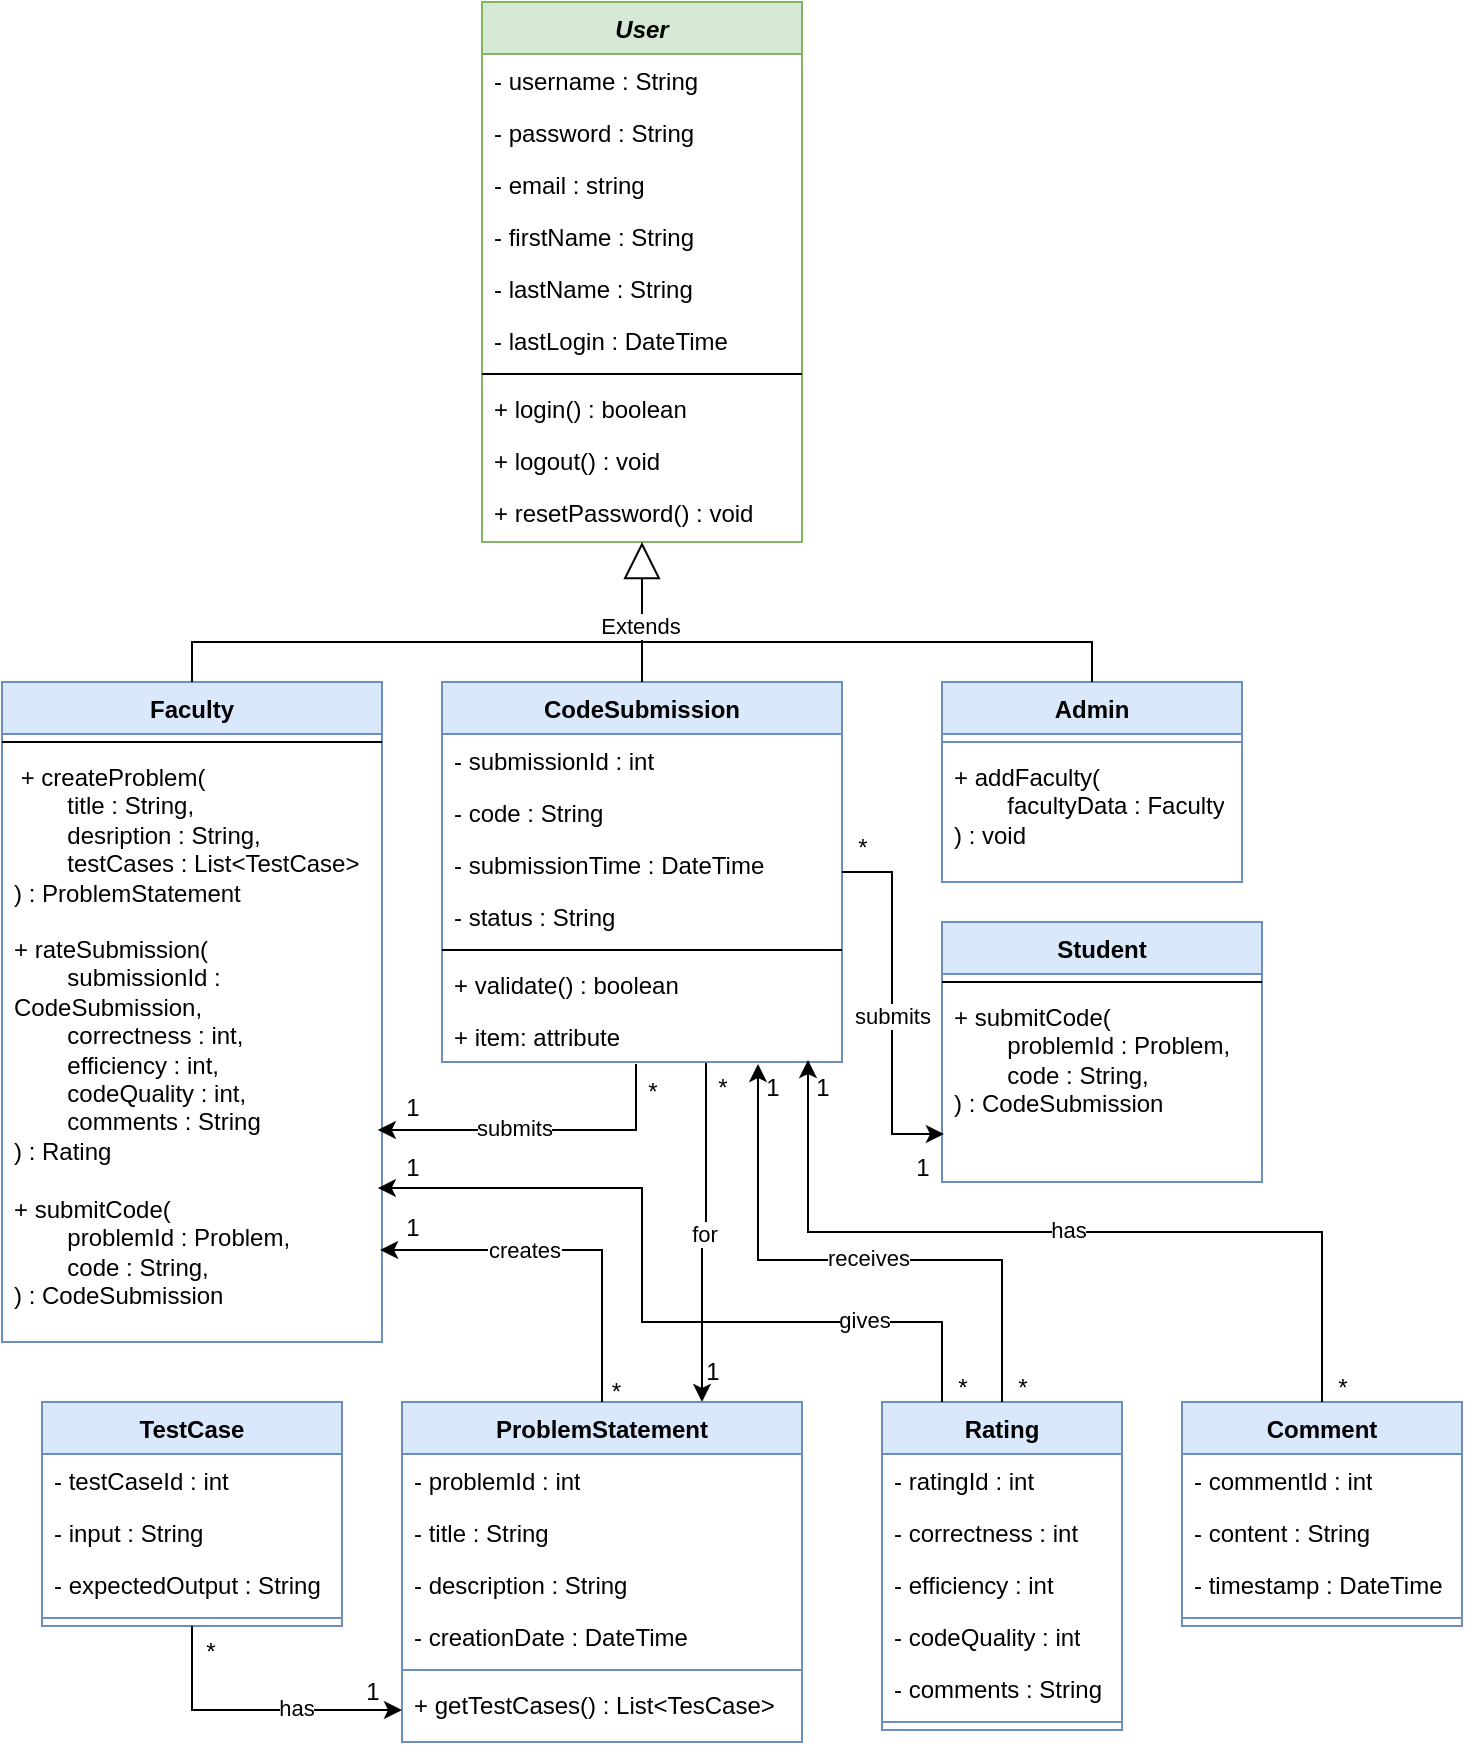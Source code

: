 <mxfile version="26.0.14">
  <diagram id="C5RBs43oDa-KdzZeNtuy" name="UML class diagram">
    <mxGraphModel dx="1434" dy="1993" grid="1" gridSize="10" guides="1" tooltips="1" connect="1" arrows="1" fold="1" page="1" pageScale="1" pageWidth="827" pageHeight="1169" math="0" shadow="0">
      <root>
        <mxCell id="WIyWlLk6GJQsqaUBKTNV-0" />
        <mxCell id="WIyWlLk6GJQsqaUBKTNV-1" parent="WIyWlLk6GJQsqaUBKTNV-0" />
        <mxCell id="zkfFHV4jXpPFQw0GAbJ--0" value="User" style="swimlane;fontStyle=3;align=center;verticalAlign=top;childLayout=stackLayout;horizontal=1;startSize=26;horizontalStack=0;resizeParent=1;resizeLast=0;collapsible=1;marginBottom=0;rounded=0;shadow=0;strokeWidth=1;fillColor=#d5e8d4;strokeColor=#82b366;" parent="WIyWlLk6GJQsqaUBKTNV-1" vertex="1">
          <mxGeometry x="550" y="-150" width="160" height="270" as="geometry">
            <mxRectangle x="230" y="140" width="160" height="26" as="alternateBounds" />
          </mxGeometry>
        </mxCell>
        <mxCell id="zkfFHV4jXpPFQw0GAbJ--1" value="- username : String" style="text;align=left;verticalAlign=top;spacingLeft=4;spacingRight=4;overflow=hidden;rotatable=0;points=[[0,0.5],[1,0.5]];portConstraint=eastwest;" parent="zkfFHV4jXpPFQw0GAbJ--0" vertex="1">
          <mxGeometry y="26" width="160" height="26" as="geometry" />
        </mxCell>
        <mxCell id="zkfFHV4jXpPFQw0GAbJ--2" value="- password : String" style="text;align=left;verticalAlign=top;spacingLeft=4;spacingRight=4;overflow=hidden;rotatable=0;points=[[0,0.5],[1,0.5]];portConstraint=eastwest;rounded=0;shadow=0;html=0;" parent="zkfFHV4jXpPFQw0GAbJ--0" vertex="1">
          <mxGeometry y="52" width="160" height="26" as="geometry" />
        </mxCell>
        <mxCell id="zkfFHV4jXpPFQw0GAbJ--3" value="- email : string" style="text;align=left;verticalAlign=top;spacingLeft=4;spacingRight=4;overflow=hidden;rotatable=0;points=[[0,0.5],[1,0.5]];portConstraint=eastwest;rounded=0;shadow=0;html=0;" parent="zkfFHV4jXpPFQw0GAbJ--0" vertex="1">
          <mxGeometry y="78" width="160" height="26" as="geometry" />
        </mxCell>
        <mxCell id="7-g8ltdBN5km7D0hTnnt-24" value="- firstName : String" style="text;strokeColor=none;fillColor=none;align=left;verticalAlign=top;spacingLeft=4;spacingRight=4;overflow=hidden;rotatable=0;points=[[0,0.5],[1,0.5]];portConstraint=eastwest;whiteSpace=wrap;html=1;" vertex="1" parent="zkfFHV4jXpPFQw0GAbJ--0">
          <mxGeometry y="104" width="160" height="26" as="geometry" />
        </mxCell>
        <mxCell id="7-g8ltdBN5km7D0hTnnt-26" value="- lastName : String" style="text;strokeColor=none;fillColor=none;align=left;verticalAlign=top;spacingLeft=4;spacingRight=4;overflow=hidden;rotatable=0;points=[[0,0.5],[1,0.5]];portConstraint=eastwest;whiteSpace=wrap;html=1;" vertex="1" parent="zkfFHV4jXpPFQw0GAbJ--0">
          <mxGeometry y="130" width="160" height="26" as="geometry" />
        </mxCell>
        <mxCell id="7-g8ltdBN5km7D0hTnnt-25" value="- lastLogin : DateTime" style="text;strokeColor=none;fillColor=none;align=left;verticalAlign=top;spacingLeft=4;spacingRight=4;overflow=hidden;rotatable=0;points=[[0,0.5],[1,0.5]];portConstraint=eastwest;whiteSpace=wrap;html=1;" vertex="1" parent="zkfFHV4jXpPFQw0GAbJ--0">
          <mxGeometry y="156" width="160" height="26" as="geometry" />
        </mxCell>
        <mxCell id="zkfFHV4jXpPFQw0GAbJ--4" value="" style="line;html=1;strokeWidth=1;align=left;verticalAlign=middle;spacingTop=-1;spacingLeft=3;spacingRight=3;rotatable=0;labelPosition=right;points=[];portConstraint=eastwest;" parent="zkfFHV4jXpPFQw0GAbJ--0" vertex="1">
          <mxGeometry y="182" width="160" height="8" as="geometry" />
        </mxCell>
        <mxCell id="7-g8ltdBN5km7D0hTnnt-27" value="+ login() : boolean" style="text;strokeColor=none;fillColor=none;align=left;verticalAlign=top;spacingLeft=4;spacingRight=4;overflow=hidden;rotatable=0;points=[[0,0.5],[1,0.5]];portConstraint=eastwest;whiteSpace=wrap;html=1;" vertex="1" parent="zkfFHV4jXpPFQw0GAbJ--0">
          <mxGeometry y="190" width="160" height="26" as="geometry" />
        </mxCell>
        <mxCell id="7-g8ltdBN5km7D0hTnnt-28" value="+ logout() : void" style="text;strokeColor=none;fillColor=none;align=left;verticalAlign=top;spacingLeft=4;spacingRight=4;overflow=hidden;rotatable=0;points=[[0,0.5],[1,0.5]];portConstraint=eastwest;whiteSpace=wrap;html=1;" vertex="1" parent="zkfFHV4jXpPFQw0GAbJ--0">
          <mxGeometry y="216" width="160" height="26" as="geometry" />
        </mxCell>
        <mxCell id="7-g8ltdBN5km7D0hTnnt-29" value="+ resetPassword() : void" style="text;strokeColor=none;fillColor=none;align=left;verticalAlign=top;spacingLeft=4;spacingRight=4;overflow=hidden;rotatable=0;points=[[0,0.5],[1,0.5]];portConstraint=eastwest;whiteSpace=wrap;html=1;" vertex="1" parent="zkfFHV4jXpPFQw0GAbJ--0">
          <mxGeometry y="242" width="160" height="26" as="geometry" />
        </mxCell>
        <mxCell id="7-g8ltdBN5km7D0hTnnt-107" style="edgeStyle=orthogonalEdgeStyle;rounded=0;orthogonalLoop=1;jettySize=auto;html=1;entryX=0.75;entryY=0;entryDx=0;entryDy=0;exitX=0.66;exitY=1;exitDx=0;exitDy=0;exitPerimeter=0;" edge="1" parent="WIyWlLk6GJQsqaUBKTNV-1" source="7-g8ltdBN5km7D0hTnnt-40" target="7-g8ltdBN5km7D0hTnnt-12">
          <mxGeometry relative="1" as="geometry" />
        </mxCell>
        <mxCell id="7-g8ltdBN5km7D0hTnnt-110" value="for" style="edgeLabel;html=1;align=center;verticalAlign=middle;resizable=0;points=[];" vertex="1" connectable="0" parent="7-g8ltdBN5km7D0hTnnt-107">
          <mxGeometry x="0.023" y="1" relative="1" as="geometry">
            <mxPoint as="offset" />
          </mxGeometry>
        </mxCell>
        <mxCell id="zkfFHV4jXpPFQw0GAbJ--6" value="CodeSubmission" style="swimlane;fontStyle=1;align=center;verticalAlign=top;childLayout=stackLayout;horizontal=1;startSize=26;horizontalStack=0;resizeParent=1;resizeLast=0;collapsible=1;marginBottom=0;rounded=0;shadow=0;strokeWidth=1;fillColor=#dae8fc;strokeColor=#6c8ebf;" parent="WIyWlLk6GJQsqaUBKTNV-1" vertex="1">
          <mxGeometry x="530" y="190" width="200" height="190" as="geometry">
            <mxRectangle x="130" y="380" width="160" height="26" as="alternateBounds" />
          </mxGeometry>
        </mxCell>
        <mxCell id="7-g8ltdBN5km7D0hTnnt-42" value="- submissionId : int" style="text;strokeColor=none;fillColor=none;align=left;verticalAlign=top;spacingLeft=4;spacingRight=4;overflow=hidden;rotatable=0;points=[[0,0.5],[1,0.5]];portConstraint=eastwest;whiteSpace=wrap;html=1;" vertex="1" parent="zkfFHV4jXpPFQw0GAbJ--6">
          <mxGeometry y="26" width="200" height="26" as="geometry" />
        </mxCell>
        <mxCell id="7-g8ltdBN5km7D0hTnnt-44" value="- code : String" style="text;strokeColor=none;fillColor=none;align=left;verticalAlign=top;spacingLeft=4;spacingRight=4;overflow=hidden;rotatable=0;points=[[0,0.5],[1,0.5]];portConstraint=eastwest;whiteSpace=wrap;html=1;" vertex="1" parent="zkfFHV4jXpPFQw0GAbJ--6">
          <mxGeometry y="52" width="200" height="26" as="geometry" />
        </mxCell>
        <mxCell id="7-g8ltdBN5km7D0hTnnt-43" value="- submissionTime : DateTime" style="text;strokeColor=none;fillColor=none;align=left;verticalAlign=top;spacingLeft=4;spacingRight=4;overflow=hidden;rotatable=0;points=[[0,0.5],[1,0.5]];portConstraint=eastwest;whiteSpace=wrap;html=1;" vertex="1" parent="zkfFHV4jXpPFQw0GAbJ--6">
          <mxGeometry y="78" width="200" height="26" as="geometry" />
        </mxCell>
        <mxCell id="7-g8ltdBN5km7D0hTnnt-41" value="- status : String" style="text;strokeColor=none;fillColor=none;align=left;verticalAlign=top;spacingLeft=4;spacingRight=4;overflow=hidden;rotatable=0;points=[[0,0.5],[1,0.5]];portConstraint=eastwest;whiteSpace=wrap;html=1;" vertex="1" parent="zkfFHV4jXpPFQw0GAbJ--6">
          <mxGeometry y="104" width="200" height="26" as="geometry" />
        </mxCell>
        <mxCell id="zkfFHV4jXpPFQw0GAbJ--9" value="" style="line;html=1;strokeWidth=1;align=left;verticalAlign=middle;spacingTop=-1;spacingLeft=3;spacingRight=3;rotatable=0;labelPosition=right;points=[];portConstraint=eastwest;" parent="zkfFHV4jXpPFQw0GAbJ--6" vertex="1">
          <mxGeometry y="130" width="200" height="8" as="geometry" />
        </mxCell>
        <mxCell id="7-g8ltdBN5km7D0hTnnt-39" value="+ validate() : boolean" style="text;strokeColor=none;fillColor=none;align=left;verticalAlign=top;spacingLeft=4;spacingRight=4;overflow=hidden;rotatable=0;points=[[0,0.5],[1,0.5]];portConstraint=eastwest;whiteSpace=wrap;html=1;" vertex="1" parent="zkfFHV4jXpPFQw0GAbJ--6">
          <mxGeometry y="138" width="200" height="26" as="geometry" />
        </mxCell>
        <mxCell id="7-g8ltdBN5km7D0hTnnt-40" value="+ item: attribute" style="text;strokeColor=none;fillColor=none;align=left;verticalAlign=top;spacingLeft=4;spacingRight=4;overflow=hidden;rotatable=0;points=[[0,0.5],[1,0.5]];portConstraint=eastwest;whiteSpace=wrap;html=1;" vertex="1" parent="zkfFHV4jXpPFQw0GAbJ--6">
          <mxGeometry y="164" width="200" height="26" as="geometry" />
        </mxCell>
        <mxCell id="zkfFHV4jXpPFQw0GAbJ--17" value="Faculty" style="swimlane;fontStyle=1;align=center;verticalAlign=top;childLayout=stackLayout;horizontal=1;startSize=26;horizontalStack=0;resizeParent=1;resizeLast=0;collapsible=1;marginBottom=0;rounded=0;shadow=0;strokeWidth=1;fillColor=#dae8fc;strokeColor=#6c8ebf;" parent="WIyWlLk6GJQsqaUBKTNV-1" vertex="1">
          <mxGeometry x="310" y="190" width="190" height="330" as="geometry">
            <mxRectangle x="550" y="140" width="160" height="26" as="alternateBounds" />
          </mxGeometry>
        </mxCell>
        <mxCell id="zkfFHV4jXpPFQw0GAbJ--23" value="" style="line;html=1;strokeWidth=1;align=left;verticalAlign=middle;spacingTop=-1;spacingLeft=3;spacingRight=3;rotatable=0;labelPosition=right;points=[];portConstraint=eastwest;" parent="zkfFHV4jXpPFQw0GAbJ--17" vertex="1">
          <mxGeometry y="26" width="190" height="8" as="geometry" />
        </mxCell>
        <mxCell id="7-g8ltdBN5km7D0hTnnt-45" value="&amp;nbsp;+ createProblem(&lt;div&gt;&lt;span style=&quot;white-space: pre;&quot;&gt;&lt;span style=&quot;white-space: pre;&quot;&gt;&#x9;&lt;/span&gt;title : String,&lt;/span&gt;&lt;/div&gt;&lt;div&gt;&lt;span style=&quot;white-space: pre;&quot;&gt;&lt;span style=&quot;white-space: pre;&quot;&gt;&#x9;&lt;/span&gt;desription : String,&lt;/span&gt;&lt;/div&gt;&lt;div&gt;&lt;span style=&quot;white-space: pre;&quot;&gt;&lt;span style=&quot;white-space: pre;&quot;&gt;&#x9;&lt;/span&gt;testCases : List&amp;lt;TestCase&amp;gt;&#x9;&lt;/span&gt;&lt;/div&gt;&lt;div&gt;) : ProblemStatement&lt;/div&gt;" style="text;strokeColor=none;fillColor=none;align=left;verticalAlign=top;spacingLeft=4;spacingRight=4;overflow=hidden;rotatable=0;points=[[0,0.5],[1,0.5]];portConstraint=eastwest;whiteSpace=wrap;html=1;" vertex="1" parent="zkfFHV4jXpPFQw0GAbJ--17">
          <mxGeometry y="34" width="190" height="86" as="geometry" />
        </mxCell>
        <mxCell id="7-g8ltdBN5km7D0hTnnt-46" value="+ rateSubmission(&lt;div&gt;&lt;span style=&quot;white-space: pre;&quot;&gt;&#x9;&lt;/span&gt;submissionId : CodeSubmission,&lt;/div&gt;&lt;div&gt;&lt;span style=&quot;white-space: pre;&quot;&gt;&#x9;&lt;/span&gt;correctness : int,&lt;br&gt;&lt;/div&gt;&lt;div&gt;&lt;span style=&quot;white-space: pre;&quot;&gt;&#x9;&lt;/span&gt;efficiency : int,&lt;br&gt;&lt;/div&gt;&lt;div&gt;&lt;span style=&quot;white-space: pre;&quot;&gt;&#x9;&lt;/span&gt;codeQuality : int,&lt;br&gt;&lt;/div&gt;&lt;div&gt;&lt;span style=&quot;white-space: pre;&quot;&gt;&#x9;&lt;/span&gt;comments : String&lt;br&gt;&lt;/div&gt;&lt;div&gt;) : Rating&lt;/div&gt;" style="text;strokeColor=none;fillColor=none;align=left;verticalAlign=top;spacingLeft=4;spacingRight=4;overflow=hidden;rotatable=0;points=[[0,0.5],[1,0.5]];portConstraint=eastwest;whiteSpace=wrap;html=1;" vertex="1" parent="zkfFHV4jXpPFQw0GAbJ--17">
          <mxGeometry y="120" width="190" height="130" as="geometry" />
        </mxCell>
        <mxCell id="7-g8ltdBN5km7D0hTnnt-48" value="+ submitCode(&lt;div&gt;&lt;span style=&quot;white-space: pre;&quot;&gt;&#x9;&lt;/span&gt;problemId : Problem,&lt;br&gt;&lt;/div&gt;&lt;div&gt;&lt;span style=&quot;white-space: pre;&quot;&gt;&#x9;&lt;/span&gt;code : String,&lt;/div&gt;&lt;div&gt;) : CodeSubmission&lt;/div&gt;" style="text;strokeColor=none;fillColor=none;align=left;verticalAlign=top;spacingLeft=4;spacingRight=4;overflow=hidden;rotatable=0;points=[[0,0.5],[1,0.5]];portConstraint=eastwest;whiteSpace=wrap;html=1;" vertex="1" parent="zkfFHV4jXpPFQw0GAbJ--17">
          <mxGeometry y="250" width="190" height="80" as="geometry" />
        </mxCell>
        <mxCell id="7-g8ltdBN5km7D0hTnnt-4" value="Admin" style="swimlane;fontStyle=1;align=center;verticalAlign=top;childLayout=stackLayout;horizontal=1;startSize=26;horizontalStack=0;resizeParent=1;resizeParentMax=0;resizeLast=0;collapsible=1;marginBottom=0;whiteSpace=wrap;html=1;fillColor=#dae8fc;strokeColor=#6c8ebf;" vertex="1" parent="WIyWlLk6GJQsqaUBKTNV-1">
          <mxGeometry x="780" y="190" width="150" height="100" as="geometry" />
        </mxCell>
        <mxCell id="7-g8ltdBN5km7D0hTnnt-6" value="" style="line;strokeWidth=1;fillColor=none;align=left;verticalAlign=middle;spacingTop=-1;spacingLeft=3;spacingRight=3;rotatable=0;labelPosition=right;points=[];portConstraint=eastwest;strokeColor=inherit;" vertex="1" parent="7-g8ltdBN5km7D0hTnnt-4">
          <mxGeometry y="26" width="150" height="8" as="geometry" />
        </mxCell>
        <mxCell id="7-g8ltdBN5km7D0hTnnt-7" value="+ addFaculty(&lt;div&gt;&lt;span style=&quot;white-space: pre;&quot;&gt;&#x9;&lt;/span&gt;facultyData : Faculty&lt;br&gt;&lt;/div&gt;&lt;div&gt;) : void&lt;/div&gt;" style="text;strokeColor=none;fillColor=none;align=left;verticalAlign=top;spacingLeft=4;spacingRight=4;overflow=hidden;rotatable=0;points=[[0,0.5],[1,0.5]];portConstraint=eastwest;whiteSpace=wrap;html=1;" vertex="1" parent="7-g8ltdBN5km7D0hTnnt-4">
          <mxGeometry y="34" width="150" height="66" as="geometry" />
        </mxCell>
        <mxCell id="7-g8ltdBN5km7D0hTnnt-8" value="Rating" style="swimlane;fontStyle=1;align=center;verticalAlign=top;childLayout=stackLayout;horizontal=1;startSize=26;horizontalStack=0;resizeParent=1;resizeParentMax=0;resizeLast=0;collapsible=1;marginBottom=0;whiteSpace=wrap;html=1;fillColor=#dae8fc;strokeColor=#6c8ebf;" vertex="1" parent="WIyWlLk6GJQsqaUBKTNV-1">
          <mxGeometry x="750" y="550" width="120" height="164" as="geometry" />
        </mxCell>
        <mxCell id="7-g8ltdBN5km7D0hTnnt-31" value="- ratingId : int" style="text;strokeColor=none;fillColor=none;align=left;verticalAlign=top;spacingLeft=4;spacingRight=4;overflow=hidden;rotatable=0;points=[[0,0.5],[1,0.5]];portConstraint=eastwest;whiteSpace=wrap;html=1;" vertex="1" parent="7-g8ltdBN5km7D0hTnnt-8">
          <mxGeometry y="26" width="120" height="26" as="geometry" />
        </mxCell>
        <mxCell id="7-g8ltdBN5km7D0hTnnt-33" value="- correctness : int" style="text;strokeColor=none;fillColor=none;align=left;verticalAlign=top;spacingLeft=4;spacingRight=4;overflow=hidden;rotatable=0;points=[[0,0.5],[1,0.5]];portConstraint=eastwest;whiteSpace=wrap;html=1;" vertex="1" parent="7-g8ltdBN5km7D0hTnnt-8">
          <mxGeometry y="52" width="120" height="26" as="geometry" />
        </mxCell>
        <mxCell id="7-g8ltdBN5km7D0hTnnt-34" value="- efficiency : int" style="text;strokeColor=none;fillColor=none;align=left;verticalAlign=top;spacingLeft=4;spacingRight=4;overflow=hidden;rotatable=0;points=[[0,0.5],[1,0.5]];portConstraint=eastwest;whiteSpace=wrap;html=1;" vertex="1" parent="7-g8ltdBN5km7D0hTnnt-8">
          <mxGeometry y="78" width="120" height="26" as="geometry" />
        </mxCell>
        <mxCell id="7-g8ltdBN5km7D0hTnnt-32" value="- codeQuality : int" style="text;strokeColor=none;fillColor=none;align=left;verticalAlign=top;spacingLeft=4;spacingRight=4;overflow=hidden;rotatable=0;points=[[0,0.5],[1,0.5]];portConstraint=eastwest;whiteSpace=wrap;html=1;" vertex="1" parent="7-g8ltdBN5km7D0hTnnt-8">
          <mxGeometry y="104" width="120" height="26" as="geometry" />
        </mxCell>
        <mxCell id="7-g8ltdBN5km7D0hTnnt-9" value="- comments : String" style="text;strokeColor=none;fillColor=none;align=left;verticalAlign=top;spacingLeft=4;spacingRight=4;overflow=hidden;rotatable=0;points=[[0,0.5],[1,0.5]];portConstraint=eastwest;whiteSpace=wrap;html=1;" vertex="1" parent="7-g8ltdBN5km7D0hTnnt-8">
          <mxGeometry y="130" width="120" height="26" as="geometry" />
        </mxCell>
        <mxCell id="7-g8ltdBN5km7D0hTnnt-10" value="" style="line;strokeWidth=1;fillColor=none;align=left;verticalAlign=middle;spacingTop=-1;spacingLeft=3;spacingRight=3;rotatable=0;labelPosition=right;points=[];portConstraint=eastwest;strokeColor=inherit;" vertex="1" parent="7-g8ltdBN5km7D0hTnnt-8">
          <mxGeometry y="156" width="120" height="8" as="geometry" />
        </mxCell>
        <mxCell id="7-g8ltdBN5km7D0hTnnt-12" value="ProblemStatement" style="swimlane;fontStyle=1;align=center;verticalAlign=top;childLayout=stackLayout;horizontal=1;startSize=26;horizontalStack=0;resizeParent=1;resizeParentMax=0;resizeLast=0;collapsible=1;marginBottom=0;whiteSpace=wrap;html=1;fillColor=#dae8fc;strokeColor=#6c8ebf;" vertex="1" parent="WIyWlLk6GJQsqaUBKTNV-1">
          <mxGeometry x="510" y="550" width="200" height="170" as="geometry" />
        </mxCell>
        <mxCell id="7-g8ltdBN5km7D0hTnnt-35" value="- problemId : int" style="text;strokeColor=none;fillColor=none;align=left;verticalAlign=top;spacingLeft=4;spacingRight=4;overflow=hidden;rotatable=0;points=[[0,0.5],[1,0.5]];portConstraint=eastwest;whiteSpace=wrap;html=1;" vertex="1" parent="7-g8ltdBN5km7D0hTnnt-12">
          <mxGeometry y="26" width="200" height="26" as="geometry" />
        </mxCell>
        <mxCell id="7-g8ltdBN5km7D0hTnnt-36" value="- title : String" style="text;strokeColor=none;fillColor=none;align=left;verticalAlign=top;spacingLeft=4;spacingRight=4;overflow=hidden;rotatable=0;points=[[0,0.5],[1,0.5]];portConstraint=eastwest;whiteSpace=wrap;html=1;" vertex="1" parent="7-g8ltdBN5km7D0hTnnt-12">
          <mxGeometry y="52" width="200" height="26" as="geometry" />
        </mxCell>
        <mxCell id="7-g8ltdBN5km7D0hTnnt-37" value="- description : String" style="text;strokeColor=none;fillColor=none;align=left;verticalAlign=top;spacingLeft=4;spacingRight=4;overflow=hidden;rotatable=0;points=[[0,0.5],[1,0.5]];portConstraint=eastwest;whiteSpace=wrap;html=1;" vertex="1" parent="7-g8ltdBN5km7D0hTnnt-12">
          <mxGeometry y="78" width="200" height="26" as="geometry" />
        </mxCell>
        <mxCell id="7-g8ltdBN5km7D0hTnnt-13" value="- creationDate : DateTime" style="text;strokeColor=none;fillColor=none;align=left;verticalAlign=top;spacingLeft=4;spacingRight=4;overflow=hidden;rotatable=0;points=[[0,0.5],[1,0.5]];portConstraint=eastwest;whiteSpace=wrap;html=1;" vertex="1" parent="7-g8ltdBN5km7D0hTnnt-12">
          <mxGeometry y="104" width="200" height="26" as="geometry" />
        </mxCell>
        <mxCell id="7-g8ltdBN5km7D0hTnnt-14" value="" style="line;strokeWidth=1;fillColor=none;align=left;verticalAlign=middle;spacingTop=-1;spacingLeft=3;spacingRight=3;rotatable=0;labelPosition=right;points=[];portConstraint=eastwest;strokeColor=inherit;" vertex="1" parent="7-g8ltdBN5km7D0hTnnt-12">
          <mxGeometry y="130" width="200" height="8" as="geometry" />
        </mxCell>
        <mxCell id="7-g8ltdBN5km7D0hTnnt-15" value="+ getTestCases() : List&amp;lt;TesCase&amp;gt;" style="text;strokeColor=none;fillColor=none;align=left;verticalAlign=top;spacingLeft=4;spacingRight=4;overflow=hidden;rotatable=0;points=[[0,0.5],[1,0.5]];portConstraint=eastwest;whiteSpace=wrap;html=1;" vertex="1" parent="7-g8ltdBN5km7D0hTnnt-12">
          <mxGeometry y="138" width="200" height="32" as="geometry" />
        </mxCell>
        <mxCell id="7-g8ltdBN5km7D0hTnnt-16" value="TestCase" style="swimlane;fontStyle=1;align=center;verticalAlign=top;childLayout=stackLayout;horizontal=1;startSize=26;horizontalStack=0;resizeParent=1;resizeParentMax=0;resizeLast=0;collapsible=1;marginBottom=0;whiteSpace=wrap;html=1;fillColor=#dae8fc;strokeColor=#6c8ebf;" vertex="1" parent="WIyWlLk6GJQsqaUBKTNV-1">
          <mxGeometry x="330" y="550" width="150" height="112" as="geometry" />
        </mxCell>
        <mxCell id="7-g8ltdBN5km7D0hTnnt-17" value="- testCaseId : int&lt;span style=&quot;white-space: pre;&quot;&gt;&#x9;&lt;/span&gt;" style="text;strokeColor=none;fillColor=none;align=left;verticalAlign=top;spacingLeft=4;spacingRight=4;overflow=hidden;rotatable=0;points=[[0,0.5],[1,0.5]];portConstraint=eastwest;whiteSpace=wrap;html=1;" vertex="1" parent="7-g8ltdBN5km7D0hTnnt-16">
          <mxGeometry y="26" width="150" height="26" as="geometry" />
        </mxCell>
        <mxCell id="7-g8ltdBN5km7D0hTnnt-47" value="- input : String" style="text;strokeColor=none;fillColor=none;align=left;verticalAlign=top;spacingLeft=4;spacingRight=4;overflow=hidden;rotatable=0;points=[[0,0.5],[1,0.5]];portConstraint=eastwest;whiteSpace=wrap;html=1;" vertex="1" parent="7-g8ltdBN5km7D0hTnnt-16">
          <mxGeometry y="52" width="150" height="26" as="geometry" />
        </mxCell>
        <mxCell id="7-g8ltdBN5km7D0hTnnt-19" value="- expectedOutput : String" style="text;strokeColor=none;fillColor=none;align=left;verticalAlign=top;spacingLeft=4;spacingRight=4;overflow=hidden;rotatable=0;points=[[0,0.5],[1,0.5]];portConstraint=eastwest;whiteSpace=wrap;html=1;" vertex="1" parent="7-g8ltdBN5km7D0hTnnt-16">
          <mxGeometry y="78" width="150" height="26" as="geometry" />
        </mxCell>
        <mxCell id="7-g8ltdBN5km7D0hTnnt-18" value="" style="line;strokeWidth=1;fillColor=none;align=left;verticalAlign=middle;spacingTop=-1;spacingLeft=3;spacingRight=3;rotatable=0;labelPosition=right;points=[];portConstraint=eastwest;strokeColor=inherit;" vertex="1" parent="7-g8ltdBN5km7D0hTnnt-16">
          <mxGeometry y="104" width="150" height="8" as="geometry" />
        </mxCell>
        <mxCell id="7-g8ltdBN5km7D0hTnnt-20" value="Comment" style="swimlane;fontStyle=1;align=center;verticalAlign=top;childLayout=stackLayout;horizontal=1;startSize=26;horizontalStack=0;resizeParent=1;resizeParentMax=0;resizeLast=0;collapsible=1;marginBottom=0;whiteSpace=wrap;html=1;fillColor=#dae8fc;strokeColor=#6c8ebf;" vertex="1" parent="WIyWlLk6GJQsqaUBKTNV-1">
          <mxGeometry x="900" y="550" width="140" height="112" as="geometry" />
        </mxCell>
        <mxCell id="7-g8ltdBN5km7D0hTnnt-23" value="- commentId : int" style="text;strokeColor=none;fillColor=none;align=left;verticalAlign=top;spacingLeft=4;spacingRight=4;overflow=hidden;rotatable=0;points=[[0,0.5],[1,0.5]];portConstraint=eastwest;whiteSpace=wrap;html=1;" vertex="1" parent="7-g8ltdBN5km7D0hTnnt-20">
          <mxGeometry y="26" width="140" height="26" as="geometry" />
        </mxCell>
        <mxCell id="7-g8ltdBN5km7D0hTnnt-38" value="- content : String" style="text;strokeColor=none;fillColor=none;align=left;verticalAlign=top;spacingLeft=4;spacingRight=4;overflow=hidden;rotatable=0;points=[[0,0.5],[1,0.5]];portConstraint=eastwest;whiteSpace=wrap;html=1;" vertex="1" parent="7-g8ltdBN5km7D0hTnnt-20">
          <mxGeometry y="52" width="140" height="26" as="geometry" />
        </mxCell>
        <mxCell id="7-g8ltdBN5km7D0hTnnt-21" value="- timestamp : DateTime" style="text;strokeColor=none;fillColor=none;align=left;verticalAlign=top;spacingLeft=4;spacingRight=4;overflow=hidden;rotatable=0;points=[[0,0.5],[1,0.5]];portConstraint=eastwest;whiteSpace=wrap;html=1;" vertex="1" parent="7-g8ltdBN5km7D0hTnnt-20">
          <mxGeometry y="78" width="140" height="26" as="geometry" />
        </mxCell>
        <mxCell id="7-g8ltdBN5km7D0hTnnt-22" value="" style="line;strokeWidth=1;fillColor=none;align=left;verticalAlign=middle;spacingTop=-1;spacingLeft=3;spacingRight=3;rotatable=0;labelPosition=right;points=[];portConstraint=eastwest;strokeColor=inherit;" vertex="1" parent="7-g8ltdBN5km7D0hTnnt-20">
          <mxGeometry y="104" width="140" height="8" as="geometry" />
        </mxCell>
        <mxCell id="zkfFHV4jXpPFQw0GAbJ--13" value="Student" style="swimlane;fontStyle=1;align=center;verticalAlign=top;childLayout=stackLayout;horizontal=1;startSize=26;horizontalStack=0;resizeParent=1;resizeLast=0;collapsible=1;marginBottom=0;rounded=0;shadow=0;strokeWidth=1;fillColor=#dae8fc;strokeColor=#6c8ebf;" parent="WIyWlLk6GJQsqaUBKTNV-1" vertex="1">
          <mxGeometry x="780" y="310" width="160" height="130" as="geometry">
            <mxRectangle x="340" y="380" width="170" height="26" as="alternateBounds" />
          </mxGeometry>
        </mxCell>
        <mxCell id="zkfFHV4jXpPFQw0GAbJ--15" value="" style="line;html=1;strokeWidth=1;align=left;verticalAlign=middle;spacingTop=-1;spacingLeft=3;spacingRight=3;rotatable=0;labelPosition=right;points=[];portConstraint=eastwest;" parent="zkfFHV4jXpPFQw0GAbJ--13" vertex="1">
          <mxGeometry y="26" width="160" height="8" as="geometry" />
        </mxCell>
        <mxCell id="7-g8ltdBN5km7D0hTnnt-30" value="+ submitCode(&lt;div&gt;&lt;span style=&quot;white-space: pre;&quot;&gt;&#x9;&lt;/span&gt;problemId : Problem,&lt;br&gt;&lt;/div&gt;&lt;div&gt;&lt;span style=&quot;white-space: pre;&quot;&gt;&#x9;&lt;/span&gt;code : String,&lt;/div&gt;&lt;div&gt;) : CodeSubmission&lt;/div&gt;" style="text;strokeColor=none;fillColor=none;align=left;verticalAlign=top;spacingLeft=4;spacingRight=4;overflow=hidden;rotatable=0;points=[[0,0.5],[1,0.5]];portConstraint=eastwest;whiteSpace=wrap;html=1;" vertex="1" parent="zkfFHV4jXpPFQw0GAbJ--13">
          <mxGeometry y="34" width="160" height="96" as="geometry" />
        </mxCell>
        <mxCell id="7-g8ltdBN5km7D0hTnnt-80" value="Extends" style="endArrow=block;endSize=16;endFill=0;html=1;rounded=0;exitX=0.5;exitY=0;exitDx=0;exitDy=0;" edge="1" parent="WIyWlLk6GJQsqaUBKTNV-1" source="zkfFHV4jXpPFQw0GAbJ--6">
          <mxGeometry x="-0.201" y="1" width="160" relative="1" as="geometry">
            <mxPoint x="600" y="160" as="sourcePoint" />
            <mxPoint x="630" y="120" as="targetPoint" />
            <mxPoint as="offset" />
          </mxGeometry>
        </mxCell>
        <mxCell id="7-g8ltdBN5km7D0hTnnt-81" value="" style="endArrow=none;html=1;rounded=0;entryX=0.5;entryY=0;entryDx=0;entryDy=0;exitX=0.5;exitY=0;exitDx=0;exitDy=0;" edge="1" parent="WIyWlLk6GJQsqaUBKTNV-1" source="zkfFHV4jXpPFQw0GAbJ--17" target="7-g8ltdBN5km7D0hTnnt-4">
          <mxGeometry width="50" height="50" relative="1" as="geometry">
            <mxPoint x="630" y="170" as="sourcePoint" />
            <mxPoint x="750" y="120" as="targetPoint" />
            <Array as="points">
              <mxPoint x="405" y="170" />
              <mxPoint x="855" y="170" />
            </Array>
          </mxGeometry>
        </mxCell>
        <mxCell id="7-g8ltdBN5km7D0hTnnt-96" style="edgeStyle=orthogonalEdgeStyle;rounded=0;orthogonalLoop=1;jettySize=auto;html=1;entryX=0.006;entryY=0.75;entryDx=0;entryDy=0;entryPerimeter=0;" edge="1" parent="WIyWlLk6GJQsqaUBKTNV-1" source="zkfFHV4jXpPFQw0GAbJ--6" target="7-g8ltdBN5km7D0hTnnt-30">
          <mxGeometry relative="1" as="geometry" />
        </mxCell>
        <mxCell id="7-g8ltdBN5km7D0hTnnt-97" value="submits" style="edgeLabel;html=1;align=center;verticalAlign=middle;resizable=0;points=[];" vertex="1" connectable="0" parent="7-g8ltdBN5km7D0hTnnt-96">
          <mxGeometry x="0.066" relative="1" as="geometry">
            <mxPoint as="offset" />
          </mxGeometry>
        </mxCell>
        <mxCell id="7-g8ltdBN5km7D0hTnnt-98" value="1" style="text;html=1;align=center;verticalAlign=middle;resizable=0;points=[];autosize=1;strokeColor=none;fillColor=none;" vertex="1" parent="WIyWlLk6GJQsqaUBKTNV-1">
          <mxGeometry x="755" y="418" width="30" height="30" as="geometry" />
        </mxCell>
        <mxCell id="7-g8ltdBN5km7D0hTnnt-99" value="*" style="text;html=1;align=center;verticalAlign=middle;resizable=0;points=[];autosize=1;strokeColor=none;fillColor=none;" vertex="1" parent="WIyWlLk6GJQsqaUBKTNV-1">
          <mxGeometry x="725" y="258" width="30" height="30" as="geometry" />
        </mxCell>
        <mxCell id="7-g8ltdBN5km7D0hTnnt-103" style="edgeStyle=orthogonalEdgeStyle;rounded=0;orthogonalLoop=1;jettySize=auto;html=1;exitX=0.5;exitY=0;exitDx=0;exitDy=0;entryX=0.915;entryY=0.962;entryDx=0;entryDy=0;entryPerimeter=0;" edge="1" parent="WIyWlLk6GJQsqaUBKTNV-1" source="7-g8ltdBN5km7D0hTnnt-20" target="7-g8ltdBN5km7D0hTnnt-40">
          <mxGeometry relative="1" as="geometry" />
        </mxCell>
        <mxCell id="7-g8ltdBN5km7D0hTnnt-106" value="has" style="edgeLabel;html=1;align=center;verticalAlign=middle;resizable=0;points=[];" vertex="1" connectable="0" parent="7-g8ltdBN5km7D0hTnnt-103">
          <mxGeometry x="-0.009" y="-1" relative="1" as="geometry">
            <mxPoint as="offset" />
          </mxGeometry>
        </mxCell>
        <mxCell id="7-g8ltdBN5km7D0hTnnt-104" value="*" style="text;html=1;align=center;verticalAlign=middle;resizable=0;points=[];autosize=1;strokeColor=none;fillColor=none;" vertex="1" parent="WIyWlLk6GJQsqaUBKTNV-1">
          <mxGeometry x="965" y="528" width="30" height="30" as="geometry" />
        </mxCell>
        <mxCell id="7-g8ltdBN5km7D0hTnnt-105" value="1" style="text;html=1;align=center;verticalAlign=middle;resizable=0;points=[];autosize=1;strokeColor=none;fillColor=none;" vertex="1" parent="WIyWlLk6GJQsqaUBKTNV-1">
          <mxGeometry x="705" y="378" width="30" height="30" as="geometry" />
        </mxCell>
        <mxCell id="7-g8ltdBN5km7D0hTnnt-108" value="1" style="text;html=1;align=center;verticalAlign=middle;resizable=0;points=[];autosize=1;strokeColor=none;fillColor=none;" vertex="1" parent="WIyWlLk6GJQsqaUBKTNV-1">
          <mxGeometry x="650" y="520" width="30" height="30" as="geometry" />
        </mxCell>
        <mxCell id="7-g8ltdBN5km7D0hTnnt-109" value="*" style="text;html=1;align=center;verticalAlign=middle;resizable=0;points=[];autosize=1;strokeColor=none;fillColor=none;" vertex="1" parent="WIyWlLk6GJQsqaUBKTNV-1">
          <mxGeometry x="655" y="378" width="30" height="30" as="geometry" />
        </mxCell>
        <mxCell id="7-g8ltdBN5km7D0hTnnt-111" style="edgeStyle=orthogonalEdgeStyle;rounded=0;orthogonalLoop=1;jettySize=auto;html=1;exitX=0.5;exitY=0;exitDx=0;exitDy=0;entryX=1.1;entryY=0.1;entryDx=0;entryDy=0;entryPerimeter=0;" edge="1" parent="WIyWlLk6GJQsqaUBKTNV-1" source="7-g8ltdBN5km7D0hTnnt-8" target="7-g8ltdBN5km7D0hTnnt-109">
          <mxGeometry relative="1" as="geometry" />
        </mxCell>
        <mxCell id="7-g8ltdBN5km7D0hTnnt-118" value="receives" style="edgeLabel;html=1;align=center;verticalAlign=middle;resizable=0;points=[];" vertex="1" connectable="0" parent="7-g8ltdBN5km7D0hTnnt-111">
          <mxGeometry x="-0.051" y="-1" relative="1" as="geometry">
            <mxPoint as="offset" />
          </mxGeometry>
        </mxCell>
        <mxCell id="7-g8ltdBN5km7D0hTnnt-112" value="*" style="text;html=1;align=center;verticalAlign=middle;resizable=0;points=[];autosize=1;strokeColor=none;fillColor=none;" vertex="1" parent="WIyWlLk6GJQsqaUBKTNV-1">
          <mxGeometry x="805" y="528" width="30" height="30" as="geometry" />
        </mxCell>
        <mxCell id="7-g8ltdBN5km7D0hTnnt-117" value="1" style="text;html=1;align=center;verticalAlign=middle;resizable=0;points=[];autosize=1;strokeColor=none;fillColor=none;" vertex="1" parent="WIyWlLk6GJQsqaUBKTNV-1">
          <mxGeometry x="680" y="378" width="30" height="30" as="geometry" />
        </mxCell>
        <mxCell id="7-g8ltdBN5km7D0hTnnt-119" style="edgeStyle=orthogonalEdgeStyle;rounded=0;orthogonalLoop=1;jettySize=auto;html=1;exitX=0.25;exitY=0;exitDx=0;exitDy=0;entryX=0.989;entryY=0.038;entryDx=0;entryDy=0;entryPerimeter=0;" edge="1" parent="WIyWlLk6GJQsqaUBKTNV-1" source="7-g8ltdBN5km7D0hTnnt-8" target="7-g8ltdBN5km7D0hTnnt-48">
          <mxGeometry relative="1" as="geometry">
            <Array as="points">
              <mxPoint x="780" y="510" />
              <mxPoint x="630" y="510" />
              <mxPoint x="630" y="443" />
            </Array>
          </mxGeometry>
        </mxCell>
        <mxCell id="7-g8ltdBN5km7D0hTnnt-124" value="gives" style="edgeLabel;html=1;align=center;verticalAlign=middle;resizable=0;points=[];" vertex="1" connectable="0" parent="7-g8ltdBN5km7D0hTnnt-119">
          <mxGeometry x="-0.594" y="-1" relative="1" as="geometry">
            <mxPoint as="offset" />
          </mxGeometry>
        </mxCell>
        <mxCell id="7-g8ltdBN5km7D0hTnnt-120" value="*" style="text;html=1;align=center;verticalAlign=middle;resizable=0;points=[];autosize=1;strokeColor=none;fillColor=none;" vertex="1" parent="WIyWlLk6GJQsqaUBKTNV-1">
          <mxGeometry x="775" y="528" width="30" height="30" as="geometry" />
        </mxCell>
        <mxCell id="7-g8ltdBN5km7D0hTnnt-122" value="1" style="text;html=1;align=center;verticalAlign=middle;resizable=0;points=[];autosize=1;strokeColor=none;fillColor=none;" vertex="1" parent="WIyWlLk6GJQsqaUBKTNV-1">
          <mxGeometry x="500" y="418" width="30" height="30" as="geometry" />
        </mxCell>
        <mxCell id="7-g8ltdBN5km7D0hTnnt-128" style="edgeStyle=orthogonalEdgeStyle;rounded=0;orthogonalLoop=1;jettySize=auto;html=1;entryX=0;entryY=0.5;entryDx=0;entryDy=0;" edge="1" parent="WIyWlLk6GJQsqaUBKTNV-1" source="7-g8ltdBN5km7D0hTnnt-16" target="7-g8ltdBN5km7D0hTnnt-15">
          <mxGeometry relative="1" as="geometry" />
        </mxCell>
        <mxCell id="7-g8ltdBN5km7D0hTnnt-142" value="has" style="edgeLabel;html=1;align=center;verticalAlign=middle;resizable=0;points=[];" vertex="1" connectable="0" parent="7-g8ltdBN5km7D0hTnnt-128">
          <mxGeometry x="0.279" y="1" relative="1" as="geometry">
            <mxPoint as="offset" />
          </mxGeometry>
        </mxCell>
        <mxCell id="7-g8ltdBN5km7D0hTnnt-129" value="1" style="text;html=1;align=center;verticalAlign=middle;resizable=0;points=[];autosize=1;strokeColor=none;fillColor=none;" vertex="1" parent="WIyWlLk6GJQsqaUBKTNV-1">
          <mxGeometry x="480" y="680" width="30" height="30" as="geometry" />
        </mxCell>
        <mxCell id="7-g8ltdBN5km7D0hTnnt-130" value="*" style="text;html=1;align=center;verticalAlign=middle;resizable=0;points=[];autosize=1;strokeColor=none;fillColor=none;" vertex="1" parent="WIyWlLk6GJQsqaUBKTNV-1">
          <mxGeometry x="399" y="660" width="30" height="30" as="geometry" />
        </mxCell>
        <mxCell id="7-g8ltdBN5km7D0hTnnt-131" style="edgeStyle=orthogonalEdgeStyle;rounded=0;orthogonalLoop=1;jettySize=auto;html=1;exitX=0.5;exitY=0;exitDx=0;exitDy=0;entryX=0.995;entryY=0.425;entryDx=0;entryDy=0;entryPerimeter=0;" edge="1" parent="WIyWlLk6GJQsqaUBKTNV-1" source="7-g8ltdBN5km7D0hTnnt-12" target="7-g8ltdBN5km7D0hTnnt-48">
          <mxGeometry relative="1" as="geometry" />
        </mxCell>
        <mxCell id="7-g8ltdBN5km7D0hTnnt-134" value="creates" style="edgeLabel;html=1;align=center;verticalAlign=middle;resizable=0;points=[];" vertex="1" connectable="0" parent="7-g8ltdBN5km7D0hTnnt-131">
          <mxGeometry x="0.23" relative="1" as="geometry">
            <mxPoint as="offset" />
          </mxGeometry>
        </mxCell>
        <mxCell id="7-g8ltdBN5km7D0hTnnt-132" value="1" style="text;html=1;align=center;verticalAlign=middle;resizable=0;points=[];autosize=1;strokeColor=none;fillColor=none;" vertex="1" parent="WIyWlLk6GJQsqaUBKTNV-1">
          <mxGeometry x="500" y="448" width="30" height="30" as="geometry" />
        </mxCell>
        <mxCell id="7-g8ltdBN5km7D0hTnnt-133" value="&amp;nbsp;*" style="text;html=1;align=center;verticalAlign=middle;resizable=0;points=[];autosize=1;strokeColor=none;fillColor=none;" vertex="1" parent="WIyWlLk6GJQsqaUBKTNV-1">
          <mxGeometry x="600" y="530" width="30" height="30" as="geometry" />
        </mxCell>
        <mxCell id="7-g8ltdBN5km7D0hTnnt-135" style="edgeStyle=orthogonalEdgeStyle;rounded=0;orthogonalLoop=1;jettySize=auto;html=1;entryX=0.989;entryY=0.8;entryDx=0;entryDy=0;entryPerimeter=0;exitX=0.485;exitY=1.038;exitDx=0;exitDy=0;exitPerimeter=0;" edge="1" parent="WIyWlLk6GJQsqaUBKTNV-1" source="7-g8ltdBN5km7D0hTnnt-40" target="7-g8ltdBN5km7D0hTnnt-46">
          <mxGeometry relative="1" as="geometry" />
        </mxCell>
        <mxCell id="7-g8ltdBN5km7D0hTnnt-139" value="submits" style="edgeLabel;html=1;align=center;verticalAlign=middle;resizable=0;points=[];" vertex="1" connectable="0" parent="7-g8ltdBN5km7D0hTnnt-135">
          <mxGeometry x="0.16" y="-1" relative="1" as="geometry">
            <mxPoint as="offset" />
          </mxGeometry>
        </mxCell>
        <mxCell id="7-g8ltdBN5km7D0hTnnt-136" value="*" style="text;html=1;align=center;verticalAlign=middle;resizable=0;points=[];autosize=1;strokeColor=none;fillColor=none;" vertex="1" parent="WIyWlLk6GJQsqaUBKTNV-1">
          <mxGeometry x="620" y="380" width="30" height="30" as="geometry" />
        </mxCell>
        <mxCell id="7-g8ltdBN5km7D0hTnnt-137" value="1" style="text;html=1;align=center;verticalAlign=middle;resizable=0;points=[];autosize=1;strokeColor=none;fillColor=none;" vertex="1" parent="WIyWlLk6GJQsqaUBKTNV-1">
          <mxGeometry x="500" y="388" width="30" height="30" as="geometry" />
        </mxCell>
      </root>
    </mxGraphModel>
  </diagram>
</mxfile>

